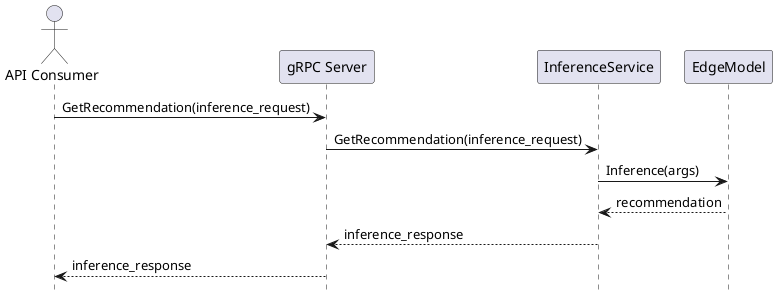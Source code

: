 @startuml inference-request-sequence
hide footbox

actor Consumer as "API Consumer"
participant gRPCServer as "gRPC Server"
participant InferenceService
participant EdgeModel

Consumer -> gRPCServer : GetRecommendation(inference_request)
gRPCServer -> InferenceService : GetRecommendation(inference_request)
InferenceService -> EdgeModel : Inference(args)
EdgeModel --> InferenceService : recommendation
InferenceService --> gRPCServer : inference_response
gRPCServer --> Consumer : inference_response

@enduml